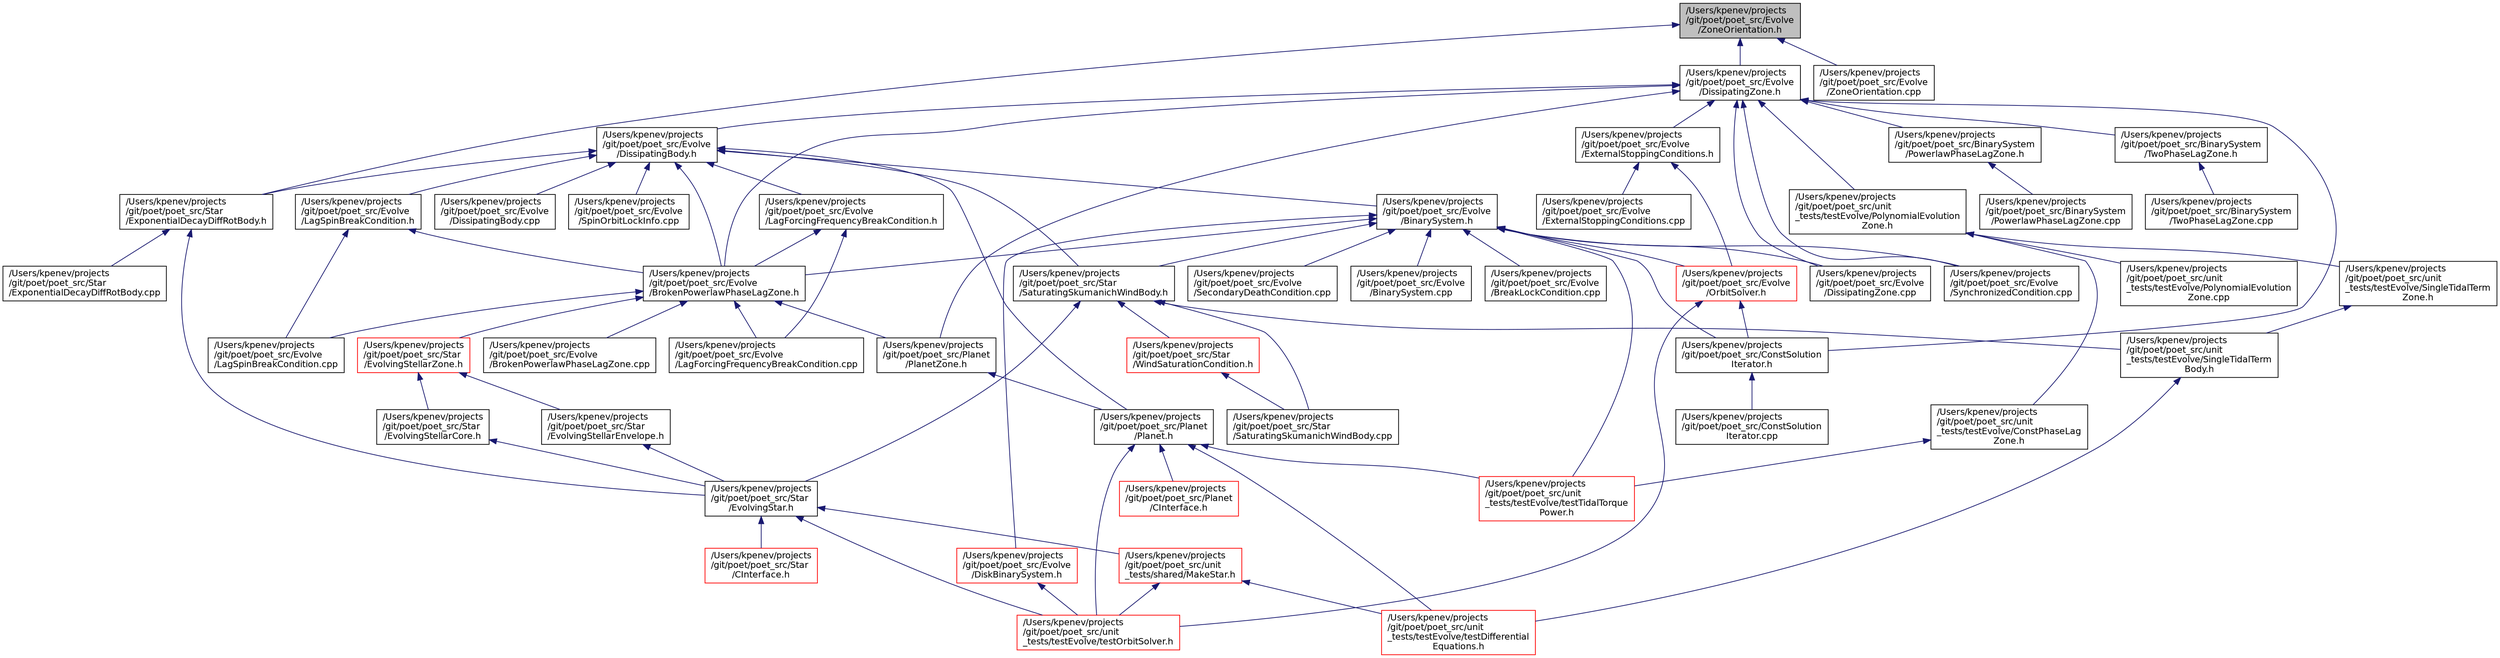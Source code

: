 digraph "/Users/kpenev/projects/git/poet/poet_src/Evolve/ZoneOrientation.h"
{
 // INTERACTIVE_SVG=YES
  edge [fontname="Helvetica",fontsize="12",labelfontname="Helvetica",labelfontsize="12"];
  node [fontname="Helvetica",fontsize="12",shape=record];
  Node23 [label="/Users/kpenev/projects\l/git/poet/poet_src/Evolve\l/ZoneOrientation.h",height=0.2,width=0.4,color="black", fillcolor="grey75", style="filled", fontcolor="black"];
  Node23 -> Node24 [dir="back",color="midnightblue",fontsize="12",style="solid",fontname="Helvetica"];
  Node24 [label="/Users/kpenev/projects\l/git/poet/poet_src/Evolve\l/DissipatingZone.h",height=0.2,width=0.4,color="black", fillcolor="white", style="filled",URL="$DissipatingZone_8h.html",tooltip="Declares a class representing one zone of a body dissipative to tidal distortions. "];
  Node24 -> Node25 [dir="back",color="midnightblue",fontsize="12",style="solid",fontname="Helvetica"];
  Node25 [label="/Users/kpenev/projects\l/git/poet/poet_src/BinarySystem\l/PowerlawPhaseLagZone.h",height=0.2,width=0.4,color="black", fillcolor="white", style="filled",URL="$PowerlawPhaseLagZone_8h.html",tooltip="Declares the class that provides the phase lag function to DissipatingZone objects. "];
  Node25 -> Node26 [dir="back",color="midnightblue",fontsize="12",style="solid",fontname="Helvetica"];
  Node26 [label="/Users/kpenev/projects\l/git/poet/poet_src/BinarySystem\l/PowerlawPhaseLagZone.cpp",height=0.2,width=0.4,color="black", fillcolor="white", style="filled",URL="$PowerlawPhaseLagZone_8cpp_source.html"];
  Node24 -> Node27 [dir="back",color="midnightblue",fontsize="12",style="solid",fontname="Helvetica"];
  Node27 [label="/Users/kpenev/projects\l/git/poet/poet_src/BinarySystem\l/TwoPhaseLagZone.h",height=0.2,width=0.4,color="black", fillcolor="white", style="filled",URL="$TwoPhaseLagZone_8h.html",tooltip="Declares the class that provides the phase lag function to DissipatingZone objects. "];
  Node27 -> Node28 [dir="back",color="midnightblue",fontsize="12",style="solid",fontname="Helvetica"];
  Node28 [label="/Users/kpenev/projects\l/git/poet/poet_src/BinarySystem\l/TwoPhaseLagZone.cpp",height=0.2,width=0.4,color="black", fillcolor="white", style="filled",URL="$TwoPhaseLagZone_8cpp_source.html"];
  Node24 -> Node29 [dir="back",color="midnightblue",fontsize="12",style="solid",fontname="Helvetica"];
  Node29 [label="/Users/kpenev/projects\l/git/poet/poet_src/ConstSolution\lIterator.h",height=0.2,width=0.4,color="black", fillcolor="white", style="filled",URL="$ConstSolutionIterator_8h.html",tooltip="Defines the SolutionIterator class. "];
  Node29 -> Node30 [dir="back",color="midnightblue",fontsize="12",style="solid",fontname="Helvetica"];
  Node30 [label="/Users/kpenev/projects\l/git/poet/poet_src/ConstSolution\lIterator.cpp",height=0.2,width=0.4,color="black", fillcolor="white", style="filled",URL="$ConstSolutionIterator_8cpp_source.html"];
  Node24 -> Node31 [dir="back",color="midnightblue",fontsize="12",style="solid",fontname="Helvetica"];
  Node31 [label="/Users/kpenev/projects\l/git/poet/poet_src/Evolve\l/DissipatingBody.h",height=0.2,width=0.4,color="black", fillcolor="white", style="filled",URL="$DissipatingBody_8h.html",tooltip="Declares the DissipatingBody class. "];
  Node31 -> Node32 [dir="back",color="midnightblue",fontsize="12",style="solid",fontname="Helvetica"];
  Node32 [label="/Users/kpenev/projects\l/git/poet/poet_src/Evolve\l/BinarySystem.h",height=0.2,width=0.4,color="black", fillcolor="white", style="filled",URL="$BinarySystem_8h.html",tooltip="Defines the BinarySystem class. "];
  Node32 -> Node29 [dir="back",color="midnightblue",fontsize="12",style="solid",fontname="Helvetica"];
  Node32 -> Node33 [dir="back",color="midnightblue",fontsize="12",style="solid",fontname="Helvetica"];
  Node33 [label="/Users/kpenev/projects\l/git/poet/poet_src/Evolve\l/BinarySystem.cpp",height=0.2,width=0.4,color="black", fillcolor="white", style="filled",URL="$BinarySystem_8cpp.html",tooltip="The definition of some of the methods of the StellarSystem class. "];
  Node32 -> Node34 [dir="back",color="midnightblue",fontsize="12",style="solid",fontname="Helvetica"];
  Node34 [label="/Users/kpenev/projects\l/git/poet/poet_src/Evolve\l/BreakLockCondition.cpp",height=0.2,width=0.4,color="black", fillcolor="white", style="filled",URL="$BreakLockCondition_8cpp_source.html"];
  Node32 -> Node35 [dir="back",color="midnightblue",fontsize="12",style="solid",fontname="Helvetica"];
  Node35 [label="/Users/kpenev/projects\l/git/poet/poet_src/Evolve\l/BrokenPowerlawPhaseLagZone.h",height=0.2,width=0.4,color="black", fillcolor="white", style="filled",URL="$BrokenPowerlawPhaseLagZone_8h.html",tooltip="Declares the class that provides the phase lag function to DissipatingZone objects. "];
  Node35 -> Node36 [dir="back",color="midnightblue",fontsize="12",style="solid",fontname="Helvetica"];
  Node36 [label="/Users/kpenev/projects\l/git/poet/poet_src/Evolve\l/BrokenPowerlawPhaseLagZone.cpp",height=0.2,width=0.4,color="black", fillcolor="white", style="filled",URL="$BrokenPowerlawPhaseLagZone_8cpp_source.html"];
  Node35 -> Node37 [dir="back",color="midnightblue",fontsize="12",style="solid",fontname="Helvetica"];
  Node37 [label="/Users/kpenev/projects\l/git/poet/poet_src/Star\l/EvolvingStellarZone.h",height=0.2,width=0.4,color="red", fillcolor="white", style="filled",URL="$EvolvingStellarZone_8h.html",tooltip="Declares a base class for all stellar zones. "];
  Node37 -> Node38 [dir="back",color="midnightblue",fontsize="12",style="solid",fontname="Helvetica"];
  Node38 [label="/Users/kpenev/projects\l/git/poet/poet_src/Star\l/EvolvingStellarCore.h",height=0.2,width=0.4,color="black", fillcolor="white", style="filled",URL="$EvolvingStellarCore_8h.html",tooltip="Declaration of the class representing stellar cores. "];
  Node38 -> Node39 [dir="back",color="midnightblue",fontsize="12",style="solid",fontname="Helvetica"];
  Node39 [label="/Users/kpenev/projects\l/git/poet/poet_src/Star\l/EvolvingStar.h",height=0.2,width=0.4,color="black", fillcolor="white", style="filled",URL="$EvolvingStar_8h.html",tooltip="Declares the class for stars that user pre-tabulated stellar evolution tracks. "];
  Node39 -> Node40 [dir="back",color="midnightblue",fontsize="12",style="solid",fontname="Helvetica"];
  Node40 [label="/Users/kpenev/projects\l/git/poet/poet_src/Star\l/CInterface.h",height=0.2,width=0.4,color="red", fillcolor="white", style="filled",URL="$Star_2CInterface_8h.html",tooltip="Declare C-style functions for accessing the functionality of the Star library. "];
  Node39 -> Node45 [dir="back",color="midnightblue",fontsize="12",style="solid",fontname="Helvetica"];
  Node45 [label="/Users/kpenev/projects\l/git/poet/poet_src/unit\l_tests/shared/MakeStar.h",height=0.2,width=0.4,color="red", fillcolor="white", style="filled",URL="$MakeStar_8h.html",tooltip="Declares functions for creating stars used by unit tests. "];
  Node45 -> Node47 [dir="back",color="midnightblue",fontsize="12",style="solid",fontname="Helvetica"];
  Node47 [label="/Users/kpenev/projects\l/git/poet/poet_src/unit\l_tests/testEvolve/testDifferential\lEquations.h",height=0.2,width=0.4,color="red", fillcolor="white", style="filled",URL="$testDifferentialEquations_8h.html",tooltip="Unit tests that check the differential equations for eccentricity and semimajor against analytic expr..."];
  Node45 -> Node50 [dir="back",color="midnightblue",fontsize="12",style="solid",fontname="Helvetica"];
  Node50 [label="/Users/kpenev/projects\l/git/poet/poet_src/unit\l_tests/testEvolve/testOrbitSolver.h",height=0.2,width=0.4,color="red", fillcolor="white", style="filled",URL="$testOrbitSolver_8h.html",tooltip="Declares the test suite that exercises the OrbitSolver class and some other clasess necessary to acco..."];
  Node39 -> Node50 [dir="back",color="midnightblue",fontsize="12",style="solid",fontname="Helvetica"];
  Node37 -> Node52 [dir="back",color="midnightblue",fontsize="12",style="solid",fontname="Helvetica"];
  Node52 [label="/Users/kpenev/projects\l/git/poet/poet_src/Star\l/EvolvingStellarEnvelope.h",height=0.2,width=0.4,color="black", fillcolor="white", style="filled",URL="$EvolvingStellarEnvelope_8h.html",tooltip="Declares a class representing convective zones in low mass evolving stars or the whole star for high ..."];
  Node52 -> Node39 [dir="back",color="midnightblue",fontsize="12",style="solid",fontname="Helvetica"];
  Node35 -> Node54 [dir="back",color="midnightblue",fontsize="12",style="solid",fontname="Helvetica"];
  Node54 [label="/Users/kpenev/projects\l/git/poet/poet_src/Planet\l/PlanetZone.h",height=0.2,width=0.4,color="black", fillcolor="white", style="filled",URL="$PlanetZone_8h.html",tooltip="Declares a class for the single zone of LockedPlanet objects. "];
  Node54 -> Node55 [dir="back",color="midnightblue",fontsize="12",style="solid",fontname="Helvetica"];
  Node55 [label="/Users/kpenev/projects\l/git/poet/poet_src/Planet\l/Planet.h",height=0.2,width=0.4,color="black", fillcolor="white", style="filled",URL="$Planet_8h.html",tooltip="Declares a class for planets that are always locked to the orbit. "];
  Node55 -> Node56 [dir="back",color="midnightblue",fontsize="12",style="solid",fontname="Helvetica"];
  Node56 [label="/Users/kpenev/projects\l/git/poet/poet_src/Planet\l/CInterface.h",height=0.2,width=0.4,color="red", fillcolor="white", style="filled",URL="$Planet_2CInterface_8h.html",tooltip="Declare C-style functions for working with LockedPlanet instances. "];
  Node55 -> Node47 [dir="back",color="midnightblue",fontsize="12",style="solid",fontname="Helvetica"];
  Node55 -> Node50 [dir="back",color="midnightblue",fontsize="12",style="solid",fontname="Helvetica"];
  Node55 -> Node57 [dir="back",color="midnightblue",fontsize="12",style="solid",fontname="Helvetica"];
  Node57 [label="/Users/kpenev/projects\l/git/poet/poet_src/unit\l_tests/testEvolve/testTidalTorque\lPower.h",height=0.2,width=0.4,color="red", fillcolor="white", style="filled",URL="$testTidalTorquePower_8h.html",tooltip="Declare a unit tests class that check the calculations of tidal torque and power. ..."];
  Node35 -> Node59 [dir="back",color="midnightblue",fontsize="12",style="solid",fontname="Helvetica"];
  Node59 [label="/Users/kpenev/projects\l/git/poet/poet_src/Evolve\l/LagForcingFrequencyBreakCondition.cpp",height=0.2,width=0.4,color="black", fillcolor="white", style="filled",URL="$LagForcingFrequencyBreakCondition_8cpp.html",tooltip="Definitions of some of the methods of the LagForcingFrequencyBreakCondition class. "];
  Node35 -> Node60 [dir="back",color="midnightblue",fontsize="12",style="solid",fontname="Helvetica"];
  Node60 [label="/Users/kpenev/projects\l/git/poet/poet_src/Evolve\l/LagSpinBreakCondition.cpp",height=0.2,width=0.4,color="black", fillcolor="white", style="filled",URL="$LagSpinBreakCondition_8cpp_source.html"];
  Node32 -> Node61 [dir="back",color="midnightblue",fontsize="12",style="solid",fontname="Helvetica"];
  Node61 [label="/Users/kpenev/projects\l/git/poet/poet_src/Evolve\l/DiskBinarySystem.h",height=0.2,width=0.4,color="red", fillcolor="white", style="filled",URL="$DiskBinarySystem_8h.html",tooltip="Declares a class of binary systems which start with a disk-locked star which is then released and at ..."];
  Node61 -> Node50 [dir="back",color="midnightblue",fontsize="12",style="solid",fontname="Helvetica"];
  Node32 -> Node63 [dir="back",color="midnightblue",fontsize="12",style="solid",fontname="Helvetica"];
  Node63 [label="/Users/kpenev/projects\l/git/poet/poet_src/Evolve\l/OrbitSolver.h",height=0.2,width=0.4,color="red", fillcolor="white", style="filled",URL="$OrbitSolver_8h.html",tooltip="Defines the OrbitSolver class, the various stopping conditions and a number of other classes used whi..."];
  Node63 -> Node29 [dir="back",color="midnightblue",fontsize="12",style="solid",fontname="Helvetica"];
  Node63 -> Node50 [dir="back",color="midnightblue",fontsize="12",style="solid",fontname="Helvetica"];
  Node32 -> Node65 [dir="back",color="midnightblue",fontsize="12",style="solid",fontname="Helvetica"];
  Node65 [label="/Users/kpenev/projects\l/git/poet/poet_src/Star\l/SaturatingSkumanichWindBody.h",height=0.2,width=0.4,color="black", fillcolor="white", style="filled",URL="$SaturatingSkumanichWindBody_8h.html",tooltip="Decrales a body subject to angular momentum loss . "];
  Node65 -> Node39 [dir="back",color="midnightblue",fontsize="12",style="solid",fontname="Helvetica"];
  Node65 -> Node66 [dir="back",color="midnightblue",fontsize="12",style="solid",fontname="Helvetica"];
  Node66 [label="/Users/kpenev/projects\l/git/poet/poet_src/Star\l/SaturatingSkumanichWindBody.cpp",height=0.2,width=0.4,color="black", fillcolor="white", style="filled",URL="$SaturatingSkumanichWindBody_8cpp.html",tooltip="Definitions of some of the methods of StaturatingSkumanichWindBody. "];
  Node65 -> Node67 [dir="back",color="midnightblue",fontsize="12",style="solid",fontname="Helvetica"];
  Node67 [label="/Users/kpenev/projects\l/git/poet/poet_src/Star\l/WindSaturationCondition.h",height=0.2,width=0.4,color="red", fillcolor="white", style="filled",URL="$WindSaturationCondition_8h.html",tooltip="Declaration of a stopping condition monitoring for the surface spin of a star crossing the wind satur..."];
  Node67 -> Node66 [dir="back",color="midnightblue",fontsize="12",style="solid",fontname="Helvetica"];
  Node65 -> Node69 [dir="back",color="midnightblue",fontsize="12",style="solid",fontname="Helvetica"];
  Node69 [label="/Users/kpenev/projects\l/git/poet/poet_src/unit\l_tests/testEvolve/SingleTidalTerm\lBody.h",height=0.2,width=0.4,color="black", fillcolor="white", style="filled",URL="$SingleTidalTermBody_8h.html",tooltip="Declare a dissipative body class with a single SingleTidalTermZone. "];
  Node69 -> Node47 [dir="back",color="midnightblue",fontsize="12",style="solid",fontname="Helvetica"];
  Node32 -> Node70 [dir="back",color="midnightblue",fontsize="12",style="solid",fontname="Helvetica"];
  Node70 [label="/Users/kpenev/projects\l/git/poet/poet_src/Evolve\l/DissipatingZone.cpp",height=0.2,width=0.4,color="black", fillcolor="white", style="filled",URL="$DissipatingZone_8cpp_source.html"];
  Node32 -> Node71 [dir="back",color="midnightblue",fontsize="12",style="solid",fontname="Helvetica"];
  Node71 [label="/Users/kpenev/projects\l/git/poet/poet_src/Evolve\l/SecondaryDeathCondition.cpp",height=0.2,width=0.4,color="black", fillcolor="white", style="filled",URL="$SecondaryDeathCondition_8cpp_source.html"];
  Node32 -> Node72 [dir="back",color="midnightblue",fontsize="12",style="solid",fontname="Helvetica"];
  Node72 [label="/Users/kpenev/projects\l/git/poet/poet_src/Evolve\l/SynchronizedCondition.cpp",height=0.2,width=0.4,color="black", fillcolor="white", style="filled",URL="$SynchronizedCondition_8cpp_source.html"];
  Node32 -> Node57 [dir="back",color="midnightblue",fontsize="12",style="solid",fontname="Helvetica"];
  Node31 -> Node35 [dir="back",color="midnightblue",fontsize="12",style="solid",fontname="Helvetica"];
  Node31 -> Node73 [dir="back",color="midnightblue",fontsize="12",style="solid",fontname="Helvetica"];
  Node73 [label="/Users/kpenev/projects\l/git/poet/poet_src/Evolve\l/LagForcingFrequencyBreakCondition.h",height=0.2,width=0.4,color="black", fillcolor="white", style="filled",URL="$LagForcingFrequencyBreakCondition_8h.html",tooltip="Declares a stopping condition satisfied when a forcing frequency reaches a critical value..."];
  Node73 -> Node35 [dir="back",color="midnightblue",fontsize="12",style="solid",fontname="Helvetica"];
  Node73 -> Node59 [dir="back",color="midnightblue",fontsize="12",style="solid",fontname="Helvetica"];
  Node31 -> Node74 [dir="back",color="midnightblue",fontsize="12",style="solid",fontname="Helvetica"];
  Node74 [label="/Users/kpenev/projects\l/git/poet/poet_src/Evolve\l/LagSpinBreakCondition.h",height=0.2,width=0.4,color="black", fillcolor="white", style="filled",URL="$LagSpinBreakCondition_8h.html",tooltip="Declares a stopping condition monitoring for critical spin frequencies. "];
  Node74 -> Node35 [dir="back",color="midnightblue",fontsize="12",style="solid",fontname="Helvetica"];
  Node74 -> Node60 [dir="back",color="midnightblue",fontsize="12",style="solid",fontname="Helvetica"];
  Node31 -> Node65 [dir="back",color="midnightblue",fontsize="12",style="solid",fontname="Helvetica"];
  Node31 -> Node75 [dir="back",color="midnightblue",fontsize="12",style="solid",fontname="Helvetica"];
  Node75 [label="/Users/kpenev/projects\l/git/poet/poet_src/Star\l/ExponentialDecayDiffRotBody.h",height=0.2,width=0.4,color="black", fillcolor="white", style="filled",URL="$ExponentialDecayDiffRotBody_8h.html",tooltip="Declares a DissipatingBody with exponentially decaying differential rotation coupling. "];
  Node75 -> Node39 [dir="back",color="midnightblue",fontsize="12",style="solid",fontname="Helvetica"];
  Node75 -> Node76 [dir="back",color="midnightblue",fontsize="12",style="solid",fontname="Helvetica"];
  Node76 [label="/Users/kpenev/projects\l/git/poet/poet_src/Star\l/ExponentialDecayDiffRotBody.cpp",height=0.2,width=0.4,color="black", fillcolor="white", style="filled",URL="$ExponentialDecayDiffRotBody_8cpp.html",tooltip="Definitions of some of the methods of ExponentialDecayDiffRotBody. "];
  Node31 -> Node55 [dir="back",color="midnightblue",fontsize="12",style="solid",fontname="Helvetica"];
  Node31 -> Node77 [dir="back",color="midnightblue",fontsize="12",style="solid",fontname="Helvetica"];
  Node77 [label="/Users/kpenev/projects\l/git/poet/poet_src/Evolve\l/DissipatingBody.cpp",height=0.2,width=0.4,color="black", fillcolor="white", style="filled",URL="$DissipatingBody_8cpp_source.html"];
  Node31 -> Node78 [dir="back",color="midnightblue",fontsize="12",style="solid",fontname="Helvetica"];
  Node78 [label="/Users/kpenev/projects\l/git/poet/poet_src/Evolve\l/SpinOrbitLockInfo.cpp",height=0.2,width=0.4,color="black", fillcolor="white", style="filled",URL="$SpinOrbitLockInfo_8cpp_source.html"];
  Node24 -> Node35 [dir="back",color="midnightblue",fontsize="12",style="solid",fontname="Helvetica"];
  Node24 -> Node79 [dir="back",color="midnightblue",fontsize="12",style="solid",fontname="Helvetica"];
  Node79 [label="/Users/kpenev/projects\l/git/poet/poet_src/Evolve\l/ExternalStoppingConditions.h",height=0.2,width=0.4,color="black", fillcolor="white", style="filled",URL="$ExternalStoppingConditions_8h.html",tooltip="Users can define any stopping condition they wish the evolution to search for in this file..."];
  Node79 -> Node63 [dir="back",color="midnightblue",fontsize="12",style="solid",fontname="Helvetica"];
  Node79 -> Node80 [dir="back",color="midnightblue",fontsize="12",style="solid",fontname="Helvetica"];
  Node80 [label="/Users/kpenev/projects\l/git/poet/poet_src/Evolve\l/ExternalStoppingConditions.cpp",height=0.2,width=0.4,color="black", fillcolor="white", style="filled",URL="$ExternalStoppingConditions_8cpp_source.html"];
  Node24 -> Node54 [dir="back",color="midnightblue",fontsize="12",style="solid",fontname="Helvetica"];
  Node24 -> Node70 [dir="back",color="midnightblue",fontsize="12",style="solid",fontname="Helvetica"];
  Node24 -> Node72 [dir="back",color="midnightblue",fontsize="12",style="solid",fontname="Helvetica"];
  Node24 -> Node81 [dir="back",color="midnightblue",fontsize="12",style="solid",fontname="Helvetica"];
  Node81 [label="/Users/kpenev/projects\l/git/poet/poet_src/unit\l_tests/testEvolve/PolynomialEvolution\lZone.h",height=0.2,width=0.4,color="black", fillcolor="white", style="filled",URL="$PolynomialEvolutionZone_8h.html",tooltip="Declare a dissipative zone class where the mass and radius evolution are given by a polynomial..."];
  Node81 -> Node82 [dir="back",color="midnightblue",fontsize="12",style="solid",fontname="Helvetica"];
  Node82 [label="/Users/kpenev/projects\l/git/poet/poet_src/unit\l_tests/testEvolve/ConstPhaseLag\lZone.h",height=0.2,width=0.4,color="black", fillcolor="white", style="filled",URL="$ConstPhaseLagZone_8h.html",tooltip="Declare a dissipative zone class with polynomial evolution with a constant phase lag. "];
  Node82 -> Node57 [dir="back",color="midnightblue",fontsize="12",style="solid",fontname="Helvetica"];
  Node81 -> Node83 [dir="back",color="midnightblue",fontsize="12",style="solid",fontname="Helvetica"];
  Node83 [label="/Users/kpenev/projects\l/git/poet/poet_src/unit\l_tests/testEvolve/PolynomialEvolution\lZone.cpp",height=0.2,width=0.4,color="black", fillcolor="white", style="filled",URL="$PolynomialEvolutionZone_8cpp.html",tooltip="Define the non-inlnine methods of PolynomialEvolutionZone. "];
  Node81 -> Node84 [dir="back",color="midnightblue",fontsize="12",style="solid",fontname="Helvetica"];
  Node84 [label="/Users/kpenev/projects\l/git/poet/poet_src/unit\l_tests/testEvolve/SingleTidalTerm\lZone.h",height=0.2,width=0.4,color="black", fillcolor="white", style="filled",URL="$SingleTidalTermZone_8h.html",tooltip="Declare a dissipative zone class with polynomial evolution with only a single tidel term having non-z..."];
  Node84 -> Node69 [dir="back",color="midnightblue",fontsize="12",style="solid",fontname="Helvetica"];
  Node23 -> Node75 [dir="back",color="midnightblue",fontsize="12",style="solid",fontname="Helvetica"];
  Node23 -> Node85 [dir="back",color="midnightblue",fontsize="12",style="solid",fontname="Helvetica"];
  Node85 [label="/Users/kpenev/projects\l/git/poet/poet_src/Evolve\l/ZoneOrientation.cpp",height=0.2,width=0.4,color="black", fillcolor="white", style="filled",URL="$ZoneOrientation_8cpp_source.html"];
}
